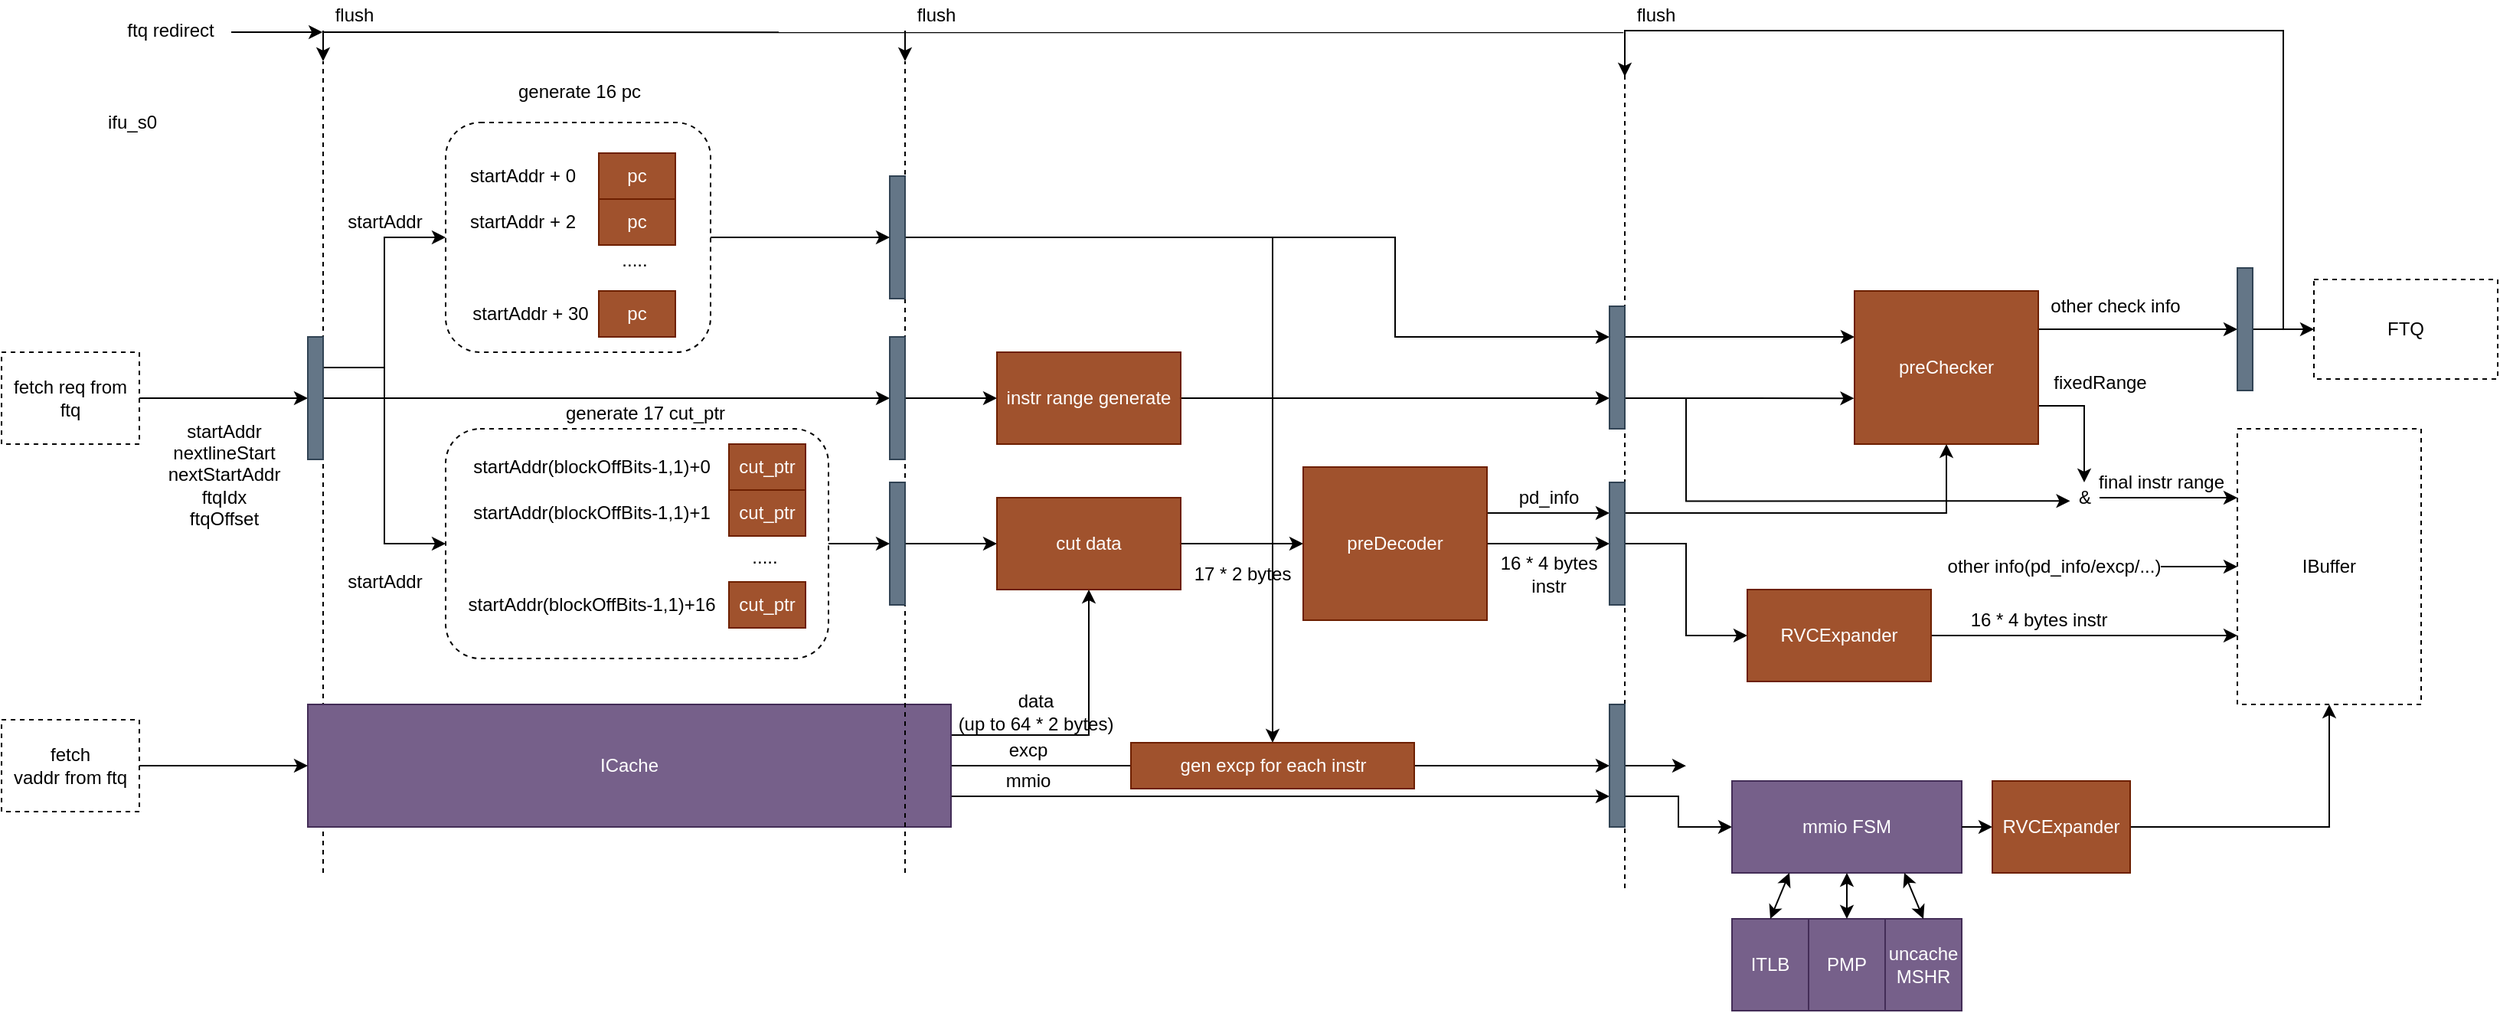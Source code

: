 <mxfile version="26.0.5">
  <diagram id="5Ge2zvbdDIbfoweAo7Cm" name="第 1 页">
    <mxGraphModel dx="1640" dy="1140" grid="1" gridSize="10" guides="1" tooltips="1" connect="1" arrows="1" fold="1" page="1" pageScale="1" pageWidth="1600" pageHeight="900" math="0" shadow="0">
      <root>
        <mxCell id="0" />
        <mxCell id="1" parent="0" />
        <mxCell id="T8a71zHqVqftHbdPcVdj-1" value="" style="endArrow=none;dashed=1;html=1;rounded=0;" parent="1" edge="1">
          <mxGeometry width="50" height="50" relative="1" as="geometry">
            <mxPoint x="480" y="1210" as="sourcePoint" />
            <mxPoint x="480" y="680" as="targetPoint" />
          </mxGeometry>
        </mxCell>
        <mxCell id="T8a71zHqVqftHbdPcVdj-2" value="ifu_s0" style="text;html=1;align=center;verticalAlign=middle;resizable=0;points=[];autosize=1;strokeColor=none;fillColor=none;" parent="1" vertex="1">
          <mxGeometry x="330" y="710" width="50" height="20" as="geometry" />
        </mxCell>
        <mxCell id="T8a71zHqVqftHbdPcVdj-11" style="edgeStyle=orthogonalEdgeStyle;rounded=0;orthogonalLoop=1;jettySize=auto;html=1;entryX=0;entryY=0.5;entryDx=0;entryDy=0;" parent="1" source="T8a71zHqVqftHbdPcVdj-3" target="T8a71zHqVqftHbdPcVdj-10" edge="1">
          <mxGeometry relative="1" as="geometry" />
        </mxCell>
        <mxCell id="T8a71zHqVqftHbdPcVdj-3" value="fetch req&amp;nbsp;from ftq" style="rounded=0;whiteSpace=wrap;html=1;dashed=1;" parent="1" vertex="1">
          <mxGeometry x="270" y="870" width="90" height="60" as="geometry" />
        </mxCell>
        <mxCell id="T8a71zHqVqftHbdPcVdj-59" style="edgeStyle=orthogonalEdgeStyle;rounded=0;orthogonalLoop=1;jettySize=auto;html=1;exitX=1;exitY=0.25;exitDx=0;exitDy=0;entryX=0.5;entryY=1;entryDx=0;entryDy=0;" parent="1" source="T8a71zHqVqftHbdPcVdj-7" target="T8a71zHqVqftHbdPcVdj-67" edge="1">
          <mxGeometry relative="1" as="geometry">
            <mxPoint x="1060" y="1115" as="targetPoint" />
          </mxGeometry>
        </mxCell>
        <mxCell id="T8a71zHqVqftHbdPcVdj-62" style="edgeStyle=orthogonalEdgeStyle;rounded=0;orthogonalLoop=1;jettySize=auto;html=1;exitX=1;exitY=0.5;exitDx=0;exitDy=0;" parent="1" source="T8a71zHqVqftHbdPcVdj-7" target="T8a71zHqVqftHbdPcVdj-75" edge="1">
          <mxGeometry relative="1" as="geometry">
            <mxPoint x="1000" y="1140" as="targetPoint" />
            <Array as="points" />
          </mxGeometry>
        </mxCell>
        <mxCell id="T8a71zHqVqftHbdPcVdj-64" style="edgeStyle=orthogonalEdgeStyle;rounded=0;orthogonalLoop=1;jettySize=auto;html=1;exitX=1;exitY=0.75;exitDx=0;exitDy=0;entryX=0;entryY=0.75;entryDx=0;entryDy=0;" parent="1" source="T8a71zHqVqftHbdPcVdj-7" target="T8a71zHqVqftHbdPcVdj-75" edge="1">
          <mxGeometry relative="1" as="geometry">
            <mxPoint x="1000" y="1160" as="targetPoint" />
            <Array as="points" />
          </mxGeometry>
        </mxCell>
        <mxCell id="T8a71zHqVqftHbdPcVdj-7" value="ICache" style="rounded=0;whiteSpace=wrap;html=1;fillColor=#76608a;fontColor=#ffffff;strokeColor=#432D57;" parent="1" vertex="1">
          <mxGeometry x="470" y="1100" width="420" height="80" as="geometry" />
        </mxCell>
        <mxCell id="T8a71zHqVqftHbdPcVdj-36" style="edgeStyle=orthogonalEdgeStyle;rounded=0;orthogonalLoop=1;jettySize=auto;html=1;exitX=1;exitY=0.25;exitDx=0;exitDy=0;entryX=0;entryY=0.5;entryDx=0;entryDy=0;" parent="1" source="T8a71zHqVqftHbdPcVdj-10" target="T8a71zHqVqftHbdPcVdj-28" edge="1">
          <mxGeometry relative="1" as="geometry" />
        </mxCell>
        <mxCell id="T8a71zHqVqftHbdPcVdj-46" style="edgeStyle=orthogonalEdgeStyle;rounded=0;orthogonalLoop=1;jettySize=auto;html=1;exitX=1;exitY=0.25;exitDx=0;exitDy=0;" parent="1" source="T8a71zHqVqftHbdPcVdj-10" target="T8a71zHqVqftHbdPcVdj-42" edge="1">
          <mxGeometry relative="1" as="geometry" />
        </mxCell>
        <mxCell id="T8a71zHqVqftHbdPcVdj-55" style="edgeStyle=orthogonalEdgeStyle;rounded=0;orthogonalLoop=1;jettySize=auto;html=1;" parent="1" source="T8a71zHqVqftHbdPcVdj-10" edge="1">
          <mxGeometry relative="1" as="geometry">
            <mxPoint x="850" y="900" as="targetPoint" />
          </mxGeometry>
        </mxCell>
        <mxCell id="T8a71zHqVqftHbdPcVdj-10" value="" style="rounded=0;whiteSpace=wrap;html=1;fillColor=#647687;fontColor=#ffffff;strokeColor=#314354;" parent="1" vertex="1">
          <mxGeometry x="470" y="860" width="10" height="80" as="geometry" />
        </mxCell>
        <mxCell id="T8a71zHqVqftHbdPcVdj-13" style="edgeStyle=orthogonalEdgeStyle;rounded=0;orthogonalLoop=1;jettySize=auto;html=1;" parent="1" source="T8a71zHqVqftHbdPcVdj-12" target="T8a71zHqVqftHbdPcVdj-7" edge="1">
          <mxGeometry relative="1" as="geometry" />
        </mxCell>
        <mxCell id="T8a71zHqVqftHbdPcVdj-12" value="fetch&lt;br&gt;vaddr from ftq" style="rounded=0;whiteSpace=wrap;html=1;dashed=1;" parent="1" vertex="1">
          <mxGeometry x="270" y="1110" width="90" height="60" as="geometry" />
        </mxCell>
        <mxCell id="T8a71zHqVqftHbdPcVdj-14" value="startAddr&lt;br&gt;nextlineStart&lt;br&gt;nextStartAddr&lt;br&gt;ftqIdx&lt;br&gt;ftqOffset" style="text;html=1;align=center;verticalAlign=middle;resizable=0;points=[];autosize=1;strokeColor=none;fillColor=none;" parent="1" vertex="1">
          <mxGeometry x="370" y="910" width="90" height="80" as="geometry" />
        </mxCell>
        <mxCell id="T8a71zHqVqftHbdPcVdj-37" value="startAddr" style="text;html=1;align=center;verticalAlign=middle;resizable=0;points=[];autosize=1;strokeColor=none;fillColor=none;" parent="1" vertex="1">
          <mxGeometry x="490" y="775" width="60" height="20" as="geometry" />
        </mxCell>
        <mxCell id="T8a71zHqVqftHbdPcVdj-38" value="" style="group" parent="1" vertex="1" connectable="0">
          <mxGeometry x="560" y="690" width="173" height="180" as="geometry" />
        </mxCell>
        <mxCell id="T8a71zHqVqftHbdPcVdj-28" value="" style="rounded=1;whiteSpace=wrap;html=1;fillColor=none;dashed=1;" parent="T8a71zHqVqftHbdPcVdj-38" vertex="1">
          <mxGeometry y="30" width="173" height="150" as="geometry" />
        </mxCell>
        <mxCell id="T8a71zHqVqftHbdPcVdj-15" value="pc" style="rounded=0;whiteSpace=wrap;html=1;fillColor=#a0522d;fontColor=#ffffff;strokeColor=#6D1F00;" parent="T8a71zHqVqftHbdPcVdj-38" vertex="1">
          <mxGeometry x="100" y="50" width="50" height="30" as="geometry" />
        </mxCell>
        <mxCell id="T8a71zHqVqftHbdPcVdj-17" value="startAddr + 0" style="text;html=1;align=center;verticalAlign=middle;resizable=0;points=[];autosize=1;strokeColor=none;fillColor=none;" parent="T8a71zHqVqftHbdPcVdj-38" vertex="1">
          <mxGeometry x="10" y="55" width="80" height="20" as="geometry" />
        </mxCell>
        <mxCell id="T8a71zHqVqftHbdPcVdj-18" value="pc" style="rounded=0;whiteSpace=wrap;html=1;fillColor=#a0522d;fontColor=#ffffff;strokeColor=#6D1F00;" parent="T8a71zHqVqftHbdPcVdj-38" vertex="1">
          <mxGeometry x="100" y="80" width="50" height="30" as="geometry" />
        </mxCell>
        <mxCell id="T8a71zHqVqftHbdPcVdj-21" value="startAddr + 2" style="text;html=1;align=center;verticalAlign=middle;resizable=0;points=[];autosize=1;strokeColor=none;fillColor=none;" parent="T8a71zHqVqftHbdPcVdj-38" vertex="1">
          <mxGeometry x="10" y="85" width="80" height="20" as="geometry" />
        </mxCell>
        <mxCell id="T8a71zHqVqftHbdPcVdj-22" value="pc" style="rounded=0;whiteSpace=wrap;html=1;fillColor=#a0522d;fontColor=#ffffff;strokeColor=#6D1F00;" parent="T8a71zHqVqftHbdPcVdj-38" vertex="1">
          <mxGeometry x="100" y="140" width="50" height="30" as="geometry" />
        </mxCell>
        <mxCell id="T8a71zHqVqftHbdPcVdj-24" value="startAddr + 30" style="text;html=1;align=center;verticalAlign=middle;resizable=0;points=[];autosize=1;strokeColor=none;fillColor=none;" parent="T8a71zHqVqftHbdPcVdj-38" vertex="1">
          <mxGeometry x="10" y="145" width="90" height="20" as="geometry" />
        </mxCell>
        <mxCell id="T8a71zHqVqftHbdPcVdj-27" value="....." style="text;html=1;align=center;verticalAlign=middle;resizable=0;points=[];autosize=1;strokeColor=none;fillColor=none;" parent="T8a71zHqVqftHbdPcVdj-38" vertex="1">
          <mxGeometry x="108" y="110" width="30" height="20" as="geometry" />
        </mxCell>
        <mxCell id="T8a71zHqVqftHbdPcVdj-29" value="generate 16 pc" style="text;html=1;align=center;verticalAlign=middle;resizable=0;points=[];autosize=1;strokeColor=none;fillColor=none;" parent="T8a71zHqVqftHbdPcVdj-38" vertex="1">
          <mxGeometry x="36.5" width="100" height="20" as="geometry" />
        </mxCell>
        <mxCell id="T8a71zHqVqftHbdPcVdj-45" value="" style="group" parent="1" vertex="1" connectable="0">
          <mxGeometry x="560" y="900" width="250" height="170" as="geometry" />
        </mxCell>
        <mxCell id="T8a71zHqVqftHbdPcVdj-42" value="" style="rounded=1;whiteSpace=wrap;html=1;fillColor=none;dashed=1;" parent="T8a71zHqVqftHbdPcVdj-45" vertex="1">
          <mxGeometry y="20" width="250" height="150" as="geometry" />
        </mxCell>
        <mxCell id="T8a71zHqVqftHbdPcVdj-32" value="cut_ptr" style="rounded=0;whiteSpace=wrap;html=1;fillColor=#a0522d;fontColor=#ffffff;strokeColor=#6D1F00;" parent="T8a71zHqVqftHbdPcVdj-45" vertex="1">
          <mxGeometry x="185" y="30" width="50" height="30" as="geometry" />
        </mxCell>
        <mxCell id="T8a71zHqVqftHbdPcVdj-33" value="cut_ptr" style="rounded=0;whiteSpace=wrap;html=1;fillColor=#a0522d;fontColor=#ffffff;strokeColor=#6D1F00;" parent="T8a71zHqVqftHbdPcVdj-45" vertex="1">
          <mxGeometry x="185" y="60" width="50" height="30" as="geometry" />
        </mxCell>
        <mxCell id="T8a71zHqVqftHbdPcVdj-34" value="cut_ptr" style="rounded=0;whiteSpace=wrap;html=1;fillColor=#a0522d;fontColor=#ffffff;strokeColor=#6D1F00;" parent="T8a71zHqVqftHbdPcVdj-45" vertex="1">
          <mxGeometry x="185" y="120" width="50" height="30" as="geometry" />
        </mxCell>
        <mxCell id="T8a71zHqVqftHbdPcVdj-39" value="startAddr(blockOffBits-1,1)+0" style="text;html=1;align=center;verticalAlign=middle;resizable=0;points=[];autosize=1;strokeColor=none;fillColor=none;" parent="T8a71zHqVqftHbdPcVdj-45" vertex="1">
          <mxGeometry x="10" y="35" width="170" height="20" as="geometry" />
        </mxCell>
        <mxCell id="T8a71zHqVqftHbdPcVdj-40" value="startAddr(blockOffBits-1,1)+1" style="text;html=1;align=center;verticalAlign=middle;resizable=0;points=[];autosize=1;strokeColor=none;fillColor=none;" parent="T8a71zHqVqftHbdPcVdj-45" vertex="1">
          <mxGeometry x="10" y="65" width="170" height="20" as="geometry" />
        </mxCell>
        <mxCell id="T8a71zHqVqftHbdPcVdj-41" value="startAddr(blockOffBits-1,1)+16" style="text;html=1;align=center;verticalAlign=middle;resizable=0;points=[];autosize=1;strokeColor=none;fillColor=none;" parent="T8a71zHqVqftHbdPcVdj-45" vertex="1">
          <mxGeometry x="5" y="125" width="180" height="20" as="geometry" />
        </mxCell>
        <mxCell id="T8a71zHqVqftHbdPcVdj-43" value="generate 17 cut_ptr" style="text;html=1;align=center;verticalAlign=middle;resizable=0;points=[];autosize=1;strokeColor=none;fillColor=none;" parent="T8a71zHqVqftHbdPcVdj-45" vertex="1">
          <mxGeometry x="70" width="120" height="20" as="geometry" />
        </mxCell>
        <mxCell id="T8a71zHqVqftHbdPcVdj-44" value="....." style="text;html=1;align=center;verticalAlign=middle;resizable=0;points=[];autosize=1;strokeColor=none;fillColor=none;" parent="T8a71zHqVqftHbdPcVdj-45" vertex="1">
          <mxGeometry x="193" y="94" width="30" height="20" as="geometry" />
        </mxCell>
        <mxCell id="T8a71zHqVqftHbdPcVdj-47" value="startAddr" style="text;html=1;align=center;verticalAlign=middle;resizable=0;points=[];autosize=1;strokeColor=none;fillColor=none;" parent="1" vertex="1">
          <mxGeometry x="490" y="1010" width="60" height="20" as="geometry" />
        </mxCell>
        <mxCell id="T8a71zHqVqftHbdPcVdj-48" value="" style="endArrow=none;dashed=1;html=1;rounded=0;" parent="1" edge="1">
          <mxGeometry width="50" height="50" relative="1" as="geometry">
            <mxPoint x="860" y="1210" as="sourcePoint" />
            <mxPoint x="860" y="680" as="targetPoint" />
          </mxGeometry>
        </mxCell>
        <mxCell id="T8a71zHqVqftHbdPcVdj-85" style="edgeStyle=orthogonalEdgeStyle;rounded=0;orthogonalLoop=1;jettySize=auto;html=1;entryX=0;entryY=0.25;entryDx=0;entryDy=0;" parent="1" source="T8a71zHqVqftHbdPcVdj-49" target="T8a71zHqVqftHbdPcVdj-80" edge="1">
          <mxGeometry relative="1" as="geometry">
            <mxPoint x="1290" y="850" as="targetPoint" />
            <Array as="points">
              <mxPoint x="1180" y="795" />
              <mxPoint x="1180" y="860" />
            </Array>
          </mxGeometry>
        </mxCell>
        <mxCell id="T8a71zHqVqftHbdPcVdj-89" style="edgeStyle=orthogonalEdgeStyle;rounded=0;orthogonalLoop=1;jettySize=auto;html=1;entryX=0.5;entryY=0;entryDx=0;entryDy=0;" parent="1" source="T8a71zHqVqftHbdPcVdj-49" target="T8a71zHqVqftHbdPcVdj-88" edge="1">
          <mxGeometry relative="1" as="geometry" />
        </mxCell>
        <mxCell id="T8a71zHqVqftHbdPcVdj-49" value="" style="rounded=0;whiteSpace=wrap;html=1;fillColor=#647687;fontColor=#ffffff;strokeColor=#314354;" parent="1" vertex="1">
          <mxGeometry x="850" y="755" width="10" height="80" as="geometry" />
        </mxCell>
        <mxCell id="T8a71zHqVqftHbdPcVdj-50" style="edgeStyle=orthogonalEdgeStyle;rounded=0;orthogonalLoop=1;jettySize=auto;html=1;exitX=1;exitY=0.5;exitDx=0;exitDy=0;entryX=0;entryY=0.5;entryDx=0;entryDy=0;" parent="1" source="T8a71zHqVqftHbdPcVdj-28" target="T8a71zHqVqftHbdPcVdj-49" edge="1">
          <mxGeometry relative="1" as="geometry" />
        </mxCell>
        <mxCell id="T8a71zHqVqftHbdPcVdj-68" style="edgeStyle=orthogonalEdgeStyle;rounded=0;orthogonalLoop=1;jettySize=auto;html=1;" parent="1" source="T8a71zHqVqftHbdPcVdj-53" target="T8a71zHqVqftHbdPcVdj-67" edge="1">
          <mxGeometry relative="1" as="geometry" />
        </mxCell>
        <mxCell id="T8a71zHqVqftHbdPcVdj-53" value="" style="rounded=0;whiteSpace=wrap;html=1;fillColor=#647687;fontColor=#ffffff;strokeColor=#314354;" parent="1" vertex="1">
          <mxGeometry x="850" y="955" width="10" height="80" as="geometry" />
        </mxCell>
        <mxCell id="T8a71zHqVqftHbdPcVdj-54" style="edgeStyle=orthogonalEdgeStyle;rounded=0;orthogonalLoop=1;jettySize=auto;html=1;exitX=1;exitY=0.5;exitDx=0;exitDy=0;entryX=0;entryY=0.5;entryDx=0;entryDy=0;" parent="1" source="T8a71zHqVqftHbdPcVdj-42" target="T8a71zHqVqftHbdPcVdj-53" edge="1">
          <mxGeometry relative="1" as="geometry" />
        </mxCell>
        <mxCell id="T8a71zHqVqftHbdPcVdj-58" style="edgeStyle=orthogonalEdgeStyle;rounded=0;orthogonalLoop=1;jettySize=auto;html=1;entryX=0;entryY=0.5;entryDx=0;entryDy=0;" parent="1" source="T8a71zHqVqftHbdPcVdj-56" target="T8a71zHqVqftHbdPcVdj-57" edge="1">
          <mxGeometry relative="1" as="geometry" />
        </mxCell>
        <mxCell id="T8a71zHqVqftHbdPcVdj-56" value="" style="rounded=0;whiteSpace=wrap;html=1;fillColor=#647687;fontColor=#ffffff;strokeColor=#314354;" parent="1" vertex="1">
          <mxGeometry x="850" y="860" width="10" height="80" as="geometry" />
        </mxCell>
        <mxCell id="T8a71zHqVqftHbdPcVdj-87" style="edgeStyle=orthogonalEdgeStyle;rounded=0;orthogonalLoop=1;jettySize=auto;html=1;entryX=0;entryY=0.75;entryDx=0;entryDy=0;" parent="1" source="T8a71zHqVqftHbdPcVdj-57" target="T8a71zHqVqftHbdPcVdj-80" edge="1">
          <mxGeometry relative="1" as="geometry">
            <mxPoint x="1310.0" y="900" as="targetPoint" />
          </mxGeometry>
        </mxCell>
        <mxCell id="T8a71zHqVqftHbdPcVdj-57" value="instr range generate" style="rounded=0;whiteSpace=wrap;html=1;fillColor=#a0522d;strokeColor=#6D1F00;fontColor=#ffffff;" parent="1" vertex="1">
          <mxGeometry x="920" y="870" width="120" height="60" as="geometry" />
        </mxCell>
        <mxCell id="T8a71zHqVqftHbdPcVdj-61" value="data&lt;br&gt;(up to 64 * 2 bytes)" style="text;html=1;align=center;verticalAlign=middle;resizable=0;points=[];autosize=1;strokeColor=none;fillColor=none;" parent="1" vertex="1">
          <mxGeometry x="885" y="1090" width="120" height="30" as="geometry" />
        </mxCell>
        <mxCell id="T8a71zHqVqftHbdPcVdj-63" value="excp" style="text;html=1;align=center;verticalAlign=middle;resizable=0;points=[];autosize=1;strokeColor=none;fillColor=none;" parent="1" vertex="1">
          <mxGeometry x="920" y="1120" width="40" height="20" as="geometry" />
        </mxCell>
        <mxCell id="T8a71zHqVqftHbdPcVdj-65" value="mmio" style="text;html=1;align=center;verticalAlign=middle;resizable=0;points=[];autosize=1;strokeColor=none;fillColor=none;" parent="1" vertex="1">
          <mxGeometry x="920" y="1140" width="40" height="20" as="geometry" />
        </mxCell>
        <mxCell id="T8a71zHqVqftHbdPcVdj-69" style="edgeStyle=orthogonalEdgeStyle;rounded=0;orthogonalLoop=1;jettySize=auto;html=1;entryX=0;entryY=0.5;entryDx=0;entryDy=0;" parent="1" source="T8a71zHqVqftHbdPcVdj-67" target="T8a71zHqVqftHbdPcVdj-71" edge="1">
          <mxGeometry relative="1" as="geometry">
            <mxPoint x="1080" y="995" as="targetPoint" />
          </mxGeometry>
        </mxCell>
        <mxCell id="T8a71zHqVqftHbdPcVdj-67" value="cut data" style="rounded=0;whiteSpace=wrap;html=1;strokeColor=#6D1F00;fillColor=#a0522d;fontColor=#ffffff;" parent="1" vertex="1">
          <mxGeometry x="920" y="965" width="120" height="60" as="geometry" />
        </mxCell>
        <mxCell id="T8a71zHqVqftHbdPcVdj-70" value="17 * 2 bytes" style="text;html=1;align=center;verticalAlign=middle;resizable=0;points=[];autosize=1;strokeColor=none;fillColor=none;" parent="1" vertex="1">
          <mxGeometry x="1040" y="1005" width="80" height="20" as="geometry" />
        </mxCell>
        <mxCell id="T8a71zHqVqftHbdPcVdj-81" style="edgeStyle=orthogonalEdgeStyle;rounded=0;orthogonalLoop=1;jettySize=auto;html=1;entryX=0;entryY=0.5;entryDx=0;entryDy=0;" parent="1" source="T8a71zHqVqftHbdPcVdj-71" target="T8a71zHqVqftHbdPcVdj-79" edge="1">
          <mxGeometry relative="1" as="geometry" />
        </mxCell>
        <mxCell id="T8a71zHqVqftHbdPcVdj-83" style="edgeStyle=orthogonalEdgeStyle;rounded=0;orthogonalLoop=1;jettySize=auto;html=1;exitX=1;exitY=0.25;exitDx=0;exitDy=0;entryX=0;entryY=0.25;entryDx=0;entryDy=0;" parent="1" source="T8a71zHqVqftHbdPcVdj-71" target="T8a71zHqVqftHbdPcVdj-79" edge="1">
          <mxGeometry relative="1" as="geometry">
            <Array as="points">
              <mxPoint x="1240" y="975" />
            </Array>
          </mxGeometry>
        </mxCell>
        <mxCell id="T8a71zHqVqftHbdPcVdj-71" value="preDecoder" style="rounded=0;whiteSpace=wrap;html=1;strokeColor=#6D1F00;fillColor=#a0522d;fontColor=#ffffff;" parent="1" vertex="1">
          <mxGeometry x="1120" y="945" width="120" height="100" as="geometry" />
        </mxCell>
        <mxCell id="T8a71zHqVqftHbdPcVdj-74" value="" style="endArrow=none;dashed=1;html=1;rounded=0;" parent="1" edge="1">
          <mxGeometry width="50" height="50" relative="1" as="geometry">
            <mxPoint x="1330" y="1220" as="sourcePoint" />
            <mxPoint x="1330" y="680" as="targetPoint" />
          </mxGeometry>
        </mxCell>
        <mxCell id="T8a71zHqVqftHbdPcVdj-99" style="edgeStyle=orthogonalEdgeStyle;rounded=0;orthogonalLoop=1;jettySize=auto;html=1;exitX=1;exitY=0.75;exitDx=0;exitDy=0;" parent="1" source="T8a71zHqVqftHbdPcVdj-75" target="T8a71zHqVqftHbdPcVdj-91" edge="1">
          <mxGeometry relative="1" as="geometry" />
        </mxCell>
        <mxCell id="T8a71zHqVqftHbdPcVdj-129" style="edgeStyle=orthogonalEdgeStyle;rounded=0;orthogonalLoop=1;jettySize=auto;html=1;exitX=1;exitY=0.5;exitDx=0;exitDy=0;" parent="1" source="T8a71zHqVqftHbdPcVdj-75" edge="1">
          <mxGeometry relative="1" as="geometry">
            <mxPoint x="1370.0" y="1140.091" as="targetPoint" />
          </mxGeometry>
        </mxCell>
        <mxCell id="T8a71zHqVqftHbdPcVdj-75" value="" style="rounded=0;whiteSpace=wrap;html=1;fillColor=#647687;fontColor=#ffffff;strokeColor=#314354;" parent="1" vertex="1">
          <mxGeometry x="1320" y="1100" width="10" height="80" as="geometry" />
        </mxCell>
        <mxCell id="T8a71zHqVqftHbdPcVdj-100" style="edgeStyle=orthogonalEdgeStyle;rounded=0;orthogonalLoop=1;jettySize=auto;html=1;entryX=0;entryY=0.5;entryDx=0;entryDy=0;" parent="1" source="T8a71zHqVqftHbdPcVdj-79" target="T8a71zHqVqftHbdPcVdj-90" edge="1">
          <mxGeometry relative="1" as="geometry" />
        </mxCell>
        <mxCell id="T8a71zHqVqftHbdPcVdj-114" style="edgeStyle=orthogonalEdgeStyle;rounded=0;orthogonalLoop=1;jettySize=auto;html=1;exitX=1;exitY=0.25;exitDx=0;exitDy=0;entryX=0.5;entryY=1;entryDx=0;entryDy=0;" parent="1" source="T8a71zHqVqftHbdPcVdj-79" target="T8a71zHqVqftHbdPcVdj-104" edge="1">
          <mxGeometry relative="1" as="geometry" />
        </mxCell>
        <mxCell id="T8a71zHqVqftHbdPcVdj-79" value="" style="rounded=0;whiteSpace=wrap;html=1;fillColor=#647687;fontColor=#ffffff;strokeColor=#314354;" parent="1" vertex="1">
          <mxGeometry x="1320" y="955" width="10" height="80" as="geometry" />
        </mxCell>
        <mxCell id="T8a71zHqVqftHbdPcVdj-106" style="edgeStyle=orthogonalEdgeStyle;rounded=0;orthogonalLoop=1;jettySize=auto;html=1;exitX=1;exitY=0.5;exitDx=0;exitDy=0;" parent="1" source="T8a71zHqVqftHbdPcVdj-80" target="T8a71zHqVqftHbdPcVdj-104" edge="1">
          <mxGeometry relative="1" as="geometry">
            <Array as="points">
              <mxPoint x="1330" y="860" />
            </Array>
          </mxGeometry>
        </mxCell>
        <mxCell id="T8a71zHqVqftHbdPcVdj-107" style="edgeStyle=orthogonalEdgeStyle;rounded=0;orthogonalLoop=1;jettySize=auto;html=1;exitX=1;exitY=0.75;exitDx=0;exitDy=0;entryX=-0.002;entryY=0.701;entryDx=0;entryDy=0;entryPerimeter=0;" parent="1" source="T8a71zHqVqftHbdPcVdj-80" target="T8a71zHqVqftHbdPcVdj-104" edge="1">
          <mxGeometry relative="1" as="geometry" />
        </mxCell>
        <mxCell id="T8a71zHqVqftHbdPcVdj-111" style="edgeStyle=orthogonalEdgeStyle;rounded=0;orthogonalLoop=1;jettySize=auto;html=1;exitX=1;exitY=0.75;exitDx=0;exitDy=0;entryX=0.038;entryY=0.608;entryDx=0;entryDy=0;entryPerimeter=0;" parent="1" source="T8a71zHqVqftHbdPcVdj-80" target="T8a71zHqVqftHbdPcVdj-109" edge="1">
          <mxGeometry relative="1" as="geometry">
            <Array as="points">
              <mxPoint x="1370" y="900" />
              <mxPoint x="1370" y="967" />
            </Array>
          </mxGeometry>
        </mxCell>
        <mxCell id="T8a71zHqVqftHbdPcVdj-80" value="" style="rounded=0;whiteSpace=wrap;html=1;fillColor=#647687;fontColor=#ffffff;strokeColor=#314354;" parent="1" vertex="1">
          <mxGeometry x="1320" y="840" width="10" height="80" as="geometry" />
        </mxCell>
        <mxCell id="T8a71zHqVqftHbdPcVdj-82" value="16 * 4 bytes&lt;br&gt;instr" style="text;html=1;align=center;verticalAlign=middle;resizable=0;points=[];autosize=1;strokeColor=none;fillColor=none;" parent="1" vertex="1">
          <mxGeometry x="1240" y="1000" width="80" height="30" as="geometry" />
        </mxCell>
        <mxCell id="T8a71zHqVqftHbdPcVdj-84" value="pd_info" style="text;html=1;align=center;verticalAlign=middle;resizable=0;points=[];autosize=1;strokeColor=none;fillColor=none;" parent="1" vertex="1">
          <mxGeometry x="1255" y="955" width="50" height="20" as="geometry" />
        </mxCell>
        <mxCell id="T8a71zHqVqftHbdPcVdj-88" value="gen excp for each instr" style="rounded=0;whiteSpace=wrap;html=1;strokeColor=#6D1F00;fillColor=#a0522d;fontColor=#ffffff;" parent="1" vertex="1">
          <mxGeometry x="1007.5" y="1125" width="185" height="30" as="geometry" />
        </mxCell>
        <mxCell id="T8a71zHqVqftHbdPcVdj-102" style="edgeStyle=orthogonalEdgeStyle;rounded=0;orthogonalLoop=1;jettySize=auto;html=1;entryX=0;entryY=0.75;entryDx=0;entryDy=0;" parent="1" source="T8a71zHqVqftHbdPcVdj-90" target="T8a71zHqVqftHbdPcVdj-101" edge="1">
          <mxGeometry relative="1" as="geometry" />
        </mxCell>
        <mxCell id="T8a71zHqVqftHbdPcVdj-90" value="RVCExpander" style="rounded=0;whiteSpace=wrap;html=1;strokeColor=#6D1F00;fillColor=#a0522d;fontColor=#ffffff;" parent="1" vertex="1">
          <mxGeometry x="1410" y="1025" width="120" height="60" as="geometry" />
        </mxCell>
        <mxCell id="T8a71zHqVqftHbdPcVdj-98" value="" style="group" parent="1" vertex="1" connectable="0">
          <mxGeometry x="1400" y="1150" width="150" height="150" as="geometry" />
        </mxCell>
        <mxCell id="T8a71zHqVqftHbdPcVdj-91" value="mmio FSM" style="rounded=0;whiteSpace=wrap;html=1;strokeColor=#432D57;fillColor=#76608a;fontColor=#ffffff;" parent="T8a71zHqVqftHbdPcVdj-98" vertex="1">
          <mxGeometry width="150" height="60" as="geometry" />
        </mxCell>
        <mxCell id="T8a71zHqVqftHbdPcVdj-92" value="ITLB" style="rounded=0;whiteSpace=wrap;html=1;strokeColor=#432D57;fillColor=#76608a;fontColor=#ffffff;" parent="T8a71zHqVqftHbdPcVdj-98" vertex="1">
          <mxGeometry y="90" width="50" height="60" as="geometry" />
        </mxCell>
        <mxCell id="T8a71zHqVqftHbdPcVdj-93" value="PMP" style="rounded=0;whiteSpace=wrap;html=1;strokeColor=#432D57;fillColor=#76608a;fontColor=#ffffff;" parent="T8a71zHqVqftHbdPcVdj-98" vertex="1">
          <mxGeometry x="50" y="90" width="50" height="60" as="geometry" />
        </mxCell>
        <mxCell id="T8a71zHqVqftHbdPcVdj-94" value="uncache&lt;br&gt;MSHR" style="rounded=0;whiteSpace=wrap;html=1;strokeColor=#432D57;fillColor=#76608a;fontColor=#ffffff;" parent="T8a71zHqVqftHbdPcVdj-98" vertex="1">
          <mxGeometry x="100" y="90" width="50" height="60" as="geometry" />
        </mxCell>
        <mxCell id="T8a71zHqVqftHbdPcVdj-95" value="" style="endArrow=classic;startArrow=classic;html=1;rounded=0;exitX=0.5;exitY=0;exitDx=0;exitDy=0;entryX=0.25;entryY=1;entryDx=0;entryDy=0;" parent="T8a71zHqVqftHbdPcVdj-98" source="T8a71zHqVqftHbdPcVdj-92" target="T8a71zHqVqftHbdPcVdj-91" edge="1">
          <mxGeometry width="50" height="50" relative="1" as="geometry">
            <mxPoint x="50" as="sourcePoint" />
            <mxPoint x="100" y="-50" as="targetPoint" />
          </mxGeometry>
        </mxCell>
        <mxCell id="T8a71zHqVqftHbdPcVdj-96" value="" style="endArrow=classic;startArrow=classic;html=1;rounded=0;entryX=0.5;entryY=1;entryDx=0;entryDy=0;" parent="T8a71zHqVqftHbdPcVdj-98" source="T8a71zHqVqftHbdPcVdj-93" target="T8a71zHqVqftHbdPcVdj-91" edge="1">
          <mxGeometry width="50" height="50" relative="1" as="geometry">
            <mxPoint x="35" y="100" as="sourcePoint" />
            <mxPoint x="47.5" y="70" as="targetPoint" />
          </mxGeometry>
        </mxCell>
        <mxCell id="T8a71zHqVqftHbdPcVdj-97" value="" style="endArrow=classic;startArrow=classic;html=1;rounded=0;entryX=0.75;entryY=1;entryDx=0;entryDy=0;exitX=0.5;exitY=0;exitDx=0;exitDy=0;" parent="T8a71zHqVqftHbdPcVdj-98" source="T8a71zHqVqftHbdPcVdj-94" target="T8a71zHqVqftHbdPcVdj-91" edge="1">
          <mxGeometry width="50" height="50" relative="1" as="geometry">
            <mxPoint x="85" y="100" as="sourcePoint" />
            <mxPoint x="85" y="70" as="targetPoint" />
          </mxGeometry>
        </mxCell>
        <mxCell id="T8a71zHqVqftHbdPcVdj-101" value="IBuffer" style="rounded=0;whiteSpace=wrap;html=1;strokeColor=#000000;fillColor=default;dashed=1;" parent="1" vertex="1">
          <mxGeometry x="1730" y="920" width="120" height="180" as="geometry" />
        </mxCell>
        <mxCell id="T8a71zHqVqftHbdPcVdj-103" value="16 * 4 bytes instr" style="text;html=1;align=center;verticalAlign=middle;resizable=0;points=[];autosize=1;strokeColor=none;fillColor=none;" parent="1" vertex="1">
          <mxGeometry x="1550" y="1035" width="100" height="20" as="geometry" />
        </mxCell>
        <mxCell id="T8a71zHqVqftHbdPcVdj-108" style="edgeStyle=orthogonalEdgeStyle;rounded=0;orthogonalLoop=1;jettySize=auto;html=1;exitX=1;exitY=0.75;exitDx=0;exitDy=0;" parent="1" source="T8a71zHqVqftHbdPcVdj-104" target="T8a71zHqVqftHbdPcVdj-109" edge="1">
          <mxGeometry relative="1" as="geometry">
            <mxPoint x="1620" y="970" as="targetPoint" />
          </mxGeometry>
        </mxCell>
        <mxCell id="T8a71zHqVqftHbdPcVdj-126" style="edgeStyle=orthogonalEdgeStyle;rounded=0;orthogonalLoop=1;jettySize=auto;html=1;exitX=1;exitY=0.25;exitDx=0;exitDy=0;entryX=0;entryY=0.5;entryDx=0;entryDy=0;" parent="1" source="T8a71zHqVqftHbdPcVdj-104" target="T8a71zHqVqftHbdPcVdj-125" edge="1">
          <mxGeometry relative="1" as="geometry" />
        </mxCell>
        <mxCell id="T8a71zHqVqftHbdPcVdj-104" value="preChecker" style="rounded=0;whiteSpace=wrap;html=1;strokeColor=#6D1F00;fillColor=#a0522d;fontColor=#ffffff;" parent="1" vertex="1">
          <mxGeometry x="1480" y="830" width="120" height="100" as="geometry" />
        </mxCell>
        <mxCell id="T8a71zHqVqftHbdPcVdj-115" style="edgeStyle=orthogonalEdgeStyle;rounded=0;orthogonalLoop=1;jettySize=auto;html=1;entryX=0;entryY=0.25;entryDx=0;entryDy=0;" parent="1" source="T8a71zHqVqftHbdPcVdj-109" target="T8a71zHqVqftHbdPcVdj-101" edge="1">
          <mxGeometry relative="1" as="geometry" />
        </mxCell>
        <mxCell id="T8a71zHqVqftHbdPcVdj-109" value="&amp;amp;" style="text;html=1;align=center;verticalAlign=middle;resizable=0;points=[];autosize=1;strokeColor=none;fillColor=none;" parent="1" vertex="1">
          <mxGeometry x="1620" y="955" width="20" height="20" as="geometry" />
        </mxCell>
        <mxCell id="T8a71zHqVqftHbdPcVdj-112" value="fixedRange" style="text;html=1;align=center;verticalAlign=middle;resizable=0;points=[];autosize=1;strokeColor=none;fillColor=none;" parent="1" vertex="1">
          <mxGeometry x="1600" y="880" width="80" height="20" as="geometry" />
        </mxCell>
        <mxCell id="T8a71zHqVqftHbdPcVdj-116" value="final instr range" style="text;html=1;align=center;verticalAlign=middle;resizable=0;points=[];autosize=1;strokeColor=none;fillColor=none;" parent="1" vertex="1">
          <mxGeometry x="1630" y="945" width="100" height="20" as="geometry" />
        </mxCell>
        <mxCell id="T8a71zHqVqftHbdPcVdj-117" style="edgeStyle=orthogonalEdgeStyle;rounded=0;orthogonalLoop=1;jettySize=auto;html=1;" parent="1" source="T8a71zHqVqftHbdPcVdj-91" edge="1">
          <mxGeometry relative="1" as="geometry">
            <mxPoint x="1570" y="1180" as="targetPoint" />
          </mxGeometry>
        </mxCell>
        <mxCell id="T8a71zHqVqftHbdPcVdj-130" style="edgeStyle=orthogonalEdgeStyle;rounded=0;orthogonalLoop=1;jettySize=auto;html=1;entryX=0.5;entryY=1;entryDx=0;entryDy=0;" parent="1" source="T8a71zHqVqftHbdPcVdj-118" target="T8a71zHqVqftHbdPcVdj-101" edge="1">
          <mxGeometry relative="1" as="geometry" />
        </mxCell>
        <mxCell id="T8a71zHqVqftHbdPcVdj-118" value="RVCExpander" style="rounded=0;whiteSpace=wrap;html=1;strokeColor=#6D1F00;fillColor=#a0522d;fontColor=#ffffff;" parent="1" vertex="1">
          <mxGeometry x="1570" y="1150" width="90" height="60" as="geometry" />
        </mxCell>
        <mxCell id="T8a71zHqVqftHbdPcVdj-120" value="" style="endArrow=classic;html=1;rounded=0;entryX=0;entryY=0.5;entryDx=0;entryDy=0;" parent="1" target="T8a71zHqVqftHbdPcVdj-101" edge="1">
          <mxGeometry width="50" height="50" relative="1" as="geometry">
            <mxPoint x="1680" y="1010" as="sourcePoint" />
            <mxPoint x="1530" y="890" as="targetPoint" />
          </mxGeometry>
        </mxCell>
        <mxCell id="T8a71zHqVqftHbdPcVdj-121" value="other info(pd_info/excp/...)" style="text;html=1;align=center;verticalAlign=middle;resizable=0;points=[];autosize=1;strokeColor=none;fillColor=none;" parent="1" vertex="1">
          <mxGeometry x="1535" y="1000" width="150" height="20" as="geometry" />
        </mxCell>
        <mxCell id="T8a71zHqVqftHbdPcVdj-123" value="other check info" style="text;html=1;align=center;verticalAlign=middle;resizable=0;points=[];autosize=1;strokeColor=none;fillColor=none;" parent="1" vertex="1">
          <mxGeometry x="1600" y="830" width="100" height="20" as="geometry" />
        </mxCell>
        <mxCell id="T8a71zHqVqftHbdPcVdj-127" style="edgeStyle=orthogonalEdgeStyle;rounded=0;orthogonalLoop=1;jettySize=auto;html=1;" parent="1" source="T8a71zHqVqftHbdPcVdj-125" edge="1">
          <mxGeometry relative="1" as="geometry">
            <mxPoint x="1780" y="855" as="targetPoint" />
          </mxGeometry>
        </mxCell>
        <mxCell id="T8a71zHqVqftHbdPcVdj-132" style="edgeStyle=orthogonalEdgeStyle;rounded=0;orthogonalLoop=1;jettySize=auto;html=1;exitX=1;exitY=0.5;exitDx=0;exitDy=0;" parent="1" source="T8a71zHqVqftHbdPcVdj-125" edge="1">
          <mxGeometry relative="1" as="geometry">
            <mxPoint x="1330" y="690" as="targetPoint" />
            <Array as="points">
              <mxPoint x="1760" y="855" />
              <mxPoint x="1760" y="660" />
              <mxPoint x="1330" y="660" />
            </Array>
          </mxGeometry>
        </mxCell>
        <mxCell id="T8a71zHqVqftHbdPcVdj-125" value="" style="rounded=0;whiteSpace=wrap;html=1;fillColor=#647687;fontColor=#ffffff;strokeColor=#314354;" parent="1" vertex="1">
          <mxGeometry x="1730" y="815" width="10" height="80" as="geometry" />
        </mxCell>
        <mxCell id="T8a71zHqVqftHbdPcVdj-128" value="FTQ" style="rounded=0;whiteSpace=wrap;html=1;strokeColor=#000000;fillColor=default;dashed=1;" parent="1" vertex="1">
          <mxGeometry x="1780" y="822.5" width="120" height="65" as="geometry" />
        </mxCell>
        <mxCell id="T8a71zHqVqftHbdPcVdj-133" value="flush" style="text;html=1;align=center;verticalAlign=middle;resizable=0;points=[];autosize=1;strokeColor=none;fillColor=none;" parent="1" vertex="1">
          <mxGeometry x="1330" y="640" width="40" height="20" as="geometry" />
        </mxCell>
        <mxCell id="T8a71zHqVqftHbdPcVdj-135" value="" style="endArrow=none;html=1;rounded=0;entryX=-0.022;entryY=1.059;entryDx=0;entryDy=0;entryPerimeter=0;" parent="1" target="T8a71zHqVqftHbdPcVdj-133" edge="1">
          <mxGeometry width="50" height="50" relative="1" as="geometry">
            <mxPoint x="480" y="661" as="sourcePoint" />
            <mxPoint x="1310" y="670" as="targetPoint" />
          </mxGeometry>
        </mxCell>
        <mxCell id="T8a71zHqVqftHbdPcVdj-136" value="" style="endArrow=classic;html=1;rounded=0;" parent="1" edge="1">
          <mxGeometry width="50" height="50" relative="1" as="geometry">
            <mxPoint x="860" y="660" as="sourcePoint" />
            <mxPoint x="860" y="680" as="targetPoint" />
          </mxGeometry>
        </mxCell>
        <mxCell id="T8a71zHqVqftHbdPcVdj-138" value="flush" style="text;html=1;align=center;verticalAlign=middle;resizable=0;points=[];autosize=1;strokeColor=none;fillColor=none;" parent="1" vertex="1">
          <mxGeometry x="860" y="640" width="40" height="20" as="geometry" />
        </mxCell>
        <mxCell id="T8a71zHqVqftHbdPcVdj-139" value="" style="endArrow=classic;html=1;rounded=0;" parent="1" edge="1">
          <mxGeometry width="50" height="50" relative="1" as="geometry">
            <mxPoint x="480" y="660" as="sourcePoint" />
            <mxPoint x="480" y="680" as="targetPoint" />
          </mxGeometry>
        </mxCell>
        <mxCell id="T8a71zHqVqftHbdPcVdj-140" value="flush" style="text;html=1;align=center;verticalAlign=middle;resizable=0;points=[];autosize=1;strokeColor=none;fillColor=none;" parent="1" vertex="1">
          <mxGeometry x="480" y="640" width="40" height="20" as="geometry" />
        </mxCell>
        <mxCell id="T8a71zHqVqftHbdPcVdj-142" value="ftq redirect" style="text;html=1;align=center;verticalAlign=middle;resizable=0;points=[];autosize=1;strokeColor=none;fillColor=none;" parent="1" vertex="1">
          <mxGeometry x="345" y="650" width="70" height="20" as="geometry" />
        </mxCell>
        <mxCell id="T8a71zHqVqftHbdPcVdj-145" value="" style="endArrow=classic;html=1;rounded=0;entryX=-0.01;entryY=1.051;entryDx=0;entryDy=0;entryPerimeter=0;" parent="1" target="T8a71zHqVqftHbdPcVdj-140" edge="1">
          <mxGeometry width="50" height="50" relative="1" as="geometry">
            <mxPoint x="420" y="661" as="sourcePoint" />
            <mxPoint x="440" y="660" as="targetPoint" />
          </mxGeometry>
        </mxCell>
      </root>
    </mxGraphModel>
  </diagram>
</mxfile>

